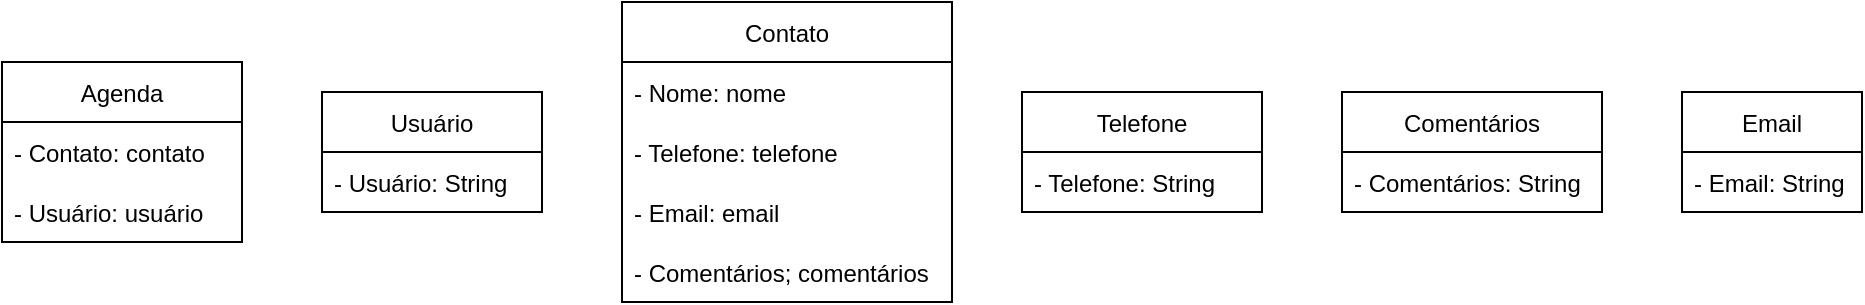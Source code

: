 <mxfile version="18.0.2" type="device"><diagram id="YDhv2xyIFNSCVD_S3HmR" name="Page-1"><mxGraphModel dx="1848" dy="453" grid="1" gridSize="10" guides="1" tooltips="1" connect="1" arrows="1" fold="1" page="1" pageScale="1" pageWidth="827" pageHeight="1169" math="0" shadow="0"><root><mxCell id="0"/><mxCell id="1" parent="0"/><mxCell id="0OKczqAZo_NdwA2W10EE-1" value="Contato" style="swimlane;fontStyle=0;childLayout=stackLayout;horizontal=1;startSize=30;horizontalStack=0;resizeParent=1;resizeParentMax=0;resizeLast=0;collapsible=1;marginBottom=0;" vertex="1" parent="1"><mxGeometry x="-500" y="320" width="165" height="150" as="geometry"/></mxCell><mxCell id="0OKczqAZo_NdwA2W10EE-2" value="- Nome: nome" style="text;strokeColor=none;fillColor=none;align=left;verticalAlign=middle;spacingLeft=4;spacingRight=4;overflow=hidden;points=[[0,0.5],[1,0.5]];portConstraint=eastwest;rotatable=0;" vertex="1" parent="0OKczqAZo_NdwA2W10EE-1"><mxGeometry y="30" width="165" height="30" as="geometry"/></mxCell><mxCell id="0OKczqAZo_NdwA2W10EE-3" value="- Telefone: telefone" style="text;strokeColor=none;fillColor=none;align=left;verticalAlign=middle;spacingLeft=4;spacingRight=4;overflow=hidden;points=[[0,0.5],[1,0.5]];portConstraint=eastwest;rotatable=0;" vertex="1" parent="0OKczqAZo_NdwA2W10EE-1"><mxGeometry y="60" width="165" height="30" as="geometry"/></mxCell><mxCell id="0OKczqAZo_NdwA2W10EE-4" value="- Email: email" style="text;strokeColor=none;fillColor=none;align=left;verticalAlign=middle;spacingLeft=4;spacingRight=4;overflow=hidden;points=[[0,0.5],[1,0.5]];portConstraint=eastwest;rotatable=0;" vertex="1" parent="0OKczqAZo_NdwA2W10EE-1"><mxGeometry y="90" width="165" height="30" as="geometry"/></mxCell><mxCell id="0OKczqAZo_NdwA2W10EE-5" value="- Comentários; comentários" style="text;strokeColor=none;fillColor=none;align=left;verticalAlign=middle;spacingLeft=4;spacingRight=4;overflow=hidden;points=[[0,0.5],[1,0.5]];portConstraint=eastwest;rotatable=0;" vertex="1" parent="0OKczqAZo_NdwA2W10EE-1"><mxGeometry y="120" width="165" height="30" as="geometry"/></mxCell><mxCell id="0OKczqAZo_NdwA2W10EE-8" value="Telefone" style="swimlane;fontStyle=0;childLayout=stackLayout;horizontal=1;startSize=30;horizontalStack=0;resizeParent=1;resizeParentMax=0;resizeLast=0;collapsible=1;marginBottom=0;" vertex="1" parent="1"><mxGeometry x="-300" y="365" width="120" height="60" as="geometry"/></mxCell><mxCell id="0OKczqAZo_NdwA2W10EE-10" value="- Telefone: String" style="text;strokeColor=none;fillColor=none;align=left;verticalAlign=middle;spacingLeft=4;spacingRight=4;overflow=hidden;points=[[0,0.5],[1,0.5]];portConstraint=eastwest;rotatable=0;" vertex="1" parent="0OKczqAZo_NdwA2W10EE-8"><mxGeometry y="30" width="120" height="30" as="geometry"/></mxCell><mxCell id="0OKczqAZo_NdwA2W10EE-13" value="Email" style="swimlane;fontStyle=0;childLayout=stackLayout;horizontal=1;startSize=30;horizontalStack=0;resizeParent=1;resizeParentMax=0;resizeLast=0;collapsible=1;marginBottom=0;" vertex="1" parent="1"><mxGeometry x="30" y="365" width="90" height="60" as="geometry"/></mxCell><mxCell id="0OKczqAZo_NdwA2W10EE-16" value="- Email: String" style="text;strokeColor=none;fillColor=none;align=left;verticalAlign=middle;spacingLeft=4;spacingRight=4;overflow=hidden;points=[[0,0.5],[1,0.5]];portConstraint=eastwest;rotatable=0;" vertex="1" parent="0OKczqAZo_NdwA2W10EE-13"><mxGeometry y="30" width="90" height="30" as="geometry"/></mxCell><mxCell id="0OKczqAZo_NdwA2W10EE-18" value="Comentários" style="swimlane;fontStyle=0;childLayout=stackLayout;horizontal=1;startSize=30;horizontalStack=0;resizeParent=1;resizeParentMax=0;resizeLast=0;collapsible=1;marginBottom=0;" vertex="1" parent="1"><mxGeometry x="-140" y="365" width="130" height="60" as="geometry"/></mxCell><mxCell id="0OKczqAZo_NdwA2W10EE-22" value="- Comentários: String" style="text;strokeColor=none;fillColor=none;align=left;verticalAlign=middle;spacingLeft=4;spacingRight=4;overflow=hidden;points=[[0,0.5],[1,0.5]];portConstraint=eastwest;rotatable=0;" vertex="1" parent="0OKczqAZo_NdwA2W10EE-18"><mxGeometry y="30" width="130" height="30" as="geometry"/></mxCell><mxCell id="0OKczqAZo_NdwA2W10EE-53" value="Agenda" style="swimlane;fontStyle=0;childLayout=stackLayout;horizontal=1;startSize=30;horizontalStack=0;resizeParent=1;resizeParentMax=0;resizeLast=0;collapsible=1;marginBottom=0;" vertex="1" parent="1"><mxGeometry x="-810" y="350" width="120" height="90" as="geometry"/></mxCell><mxCell id="0OKczqAZo_NdwA2W10EE-54" value="- Contato: contato" style="text;strokeColor=none;fillColor=none;align=left;verticalAlign=middle;spacingLeft=4;spacingRight=4;overflow=hidden;points=[[0,0.5],[1,0.5]];portConstraint=eastwest;rotatable=0;" vertex="1" parent="0OKczqAZo_NdwA2W10EE-53"><mxGeometry y="30" width="120" height="30" as="geometry"/></mxCell><mxCell id="0OKczqAZo_NdwA2W10EE-57" value="- Usuário: usuário" style="text;strokeColor=none;fillColor=none;align=left;verticalAlign=middle;spacingLeft=4;spacingRight=4;overflow=hidden;points=[[0,0.5],[1,0.5]];portConstraint=eastwest;rotatable=0;" vertex="1" parent="0OKczqAZo_NdwA2W10EE-53"><mxGeometry y="60" width="120" height="30" as="geometry"/></mxCell><mxCell id="0OKczqAZo_NdwA2W10EE-59" value="Usuário" style="swimlane;fontStyle=0;childLayout=stackLayout;horizontal=1;startSize=30;horizontalStack=0;resizeParent=1;resizeParentMax=0;resizeLast=0;collapsible=1;marginBottom=0;" vertex="1" parent="1"><mxGeometry x="-650" y="365" width="110" height="60" as="geometry"/></mxCell><mxCell id="0OKczqAZo_NdwA2W10EE-60" value="- Usuário: String" style="text;strokeColor=none;fillColor=none;align=left;verticalAlign=middle;spacingLeft=4;spacingRight=4;overflow=hidden;points=[[0,0.5],[1,0.5]];portConstraint=eastwest;rotatable=0;" vertex="1" parent="0OKczqAZo_NdwA2W10EE-59"><mxGeometry y="30" width="110" height="30" as="geometry"/></mxCell></root></mxGraphModel></diagram></mxfile>